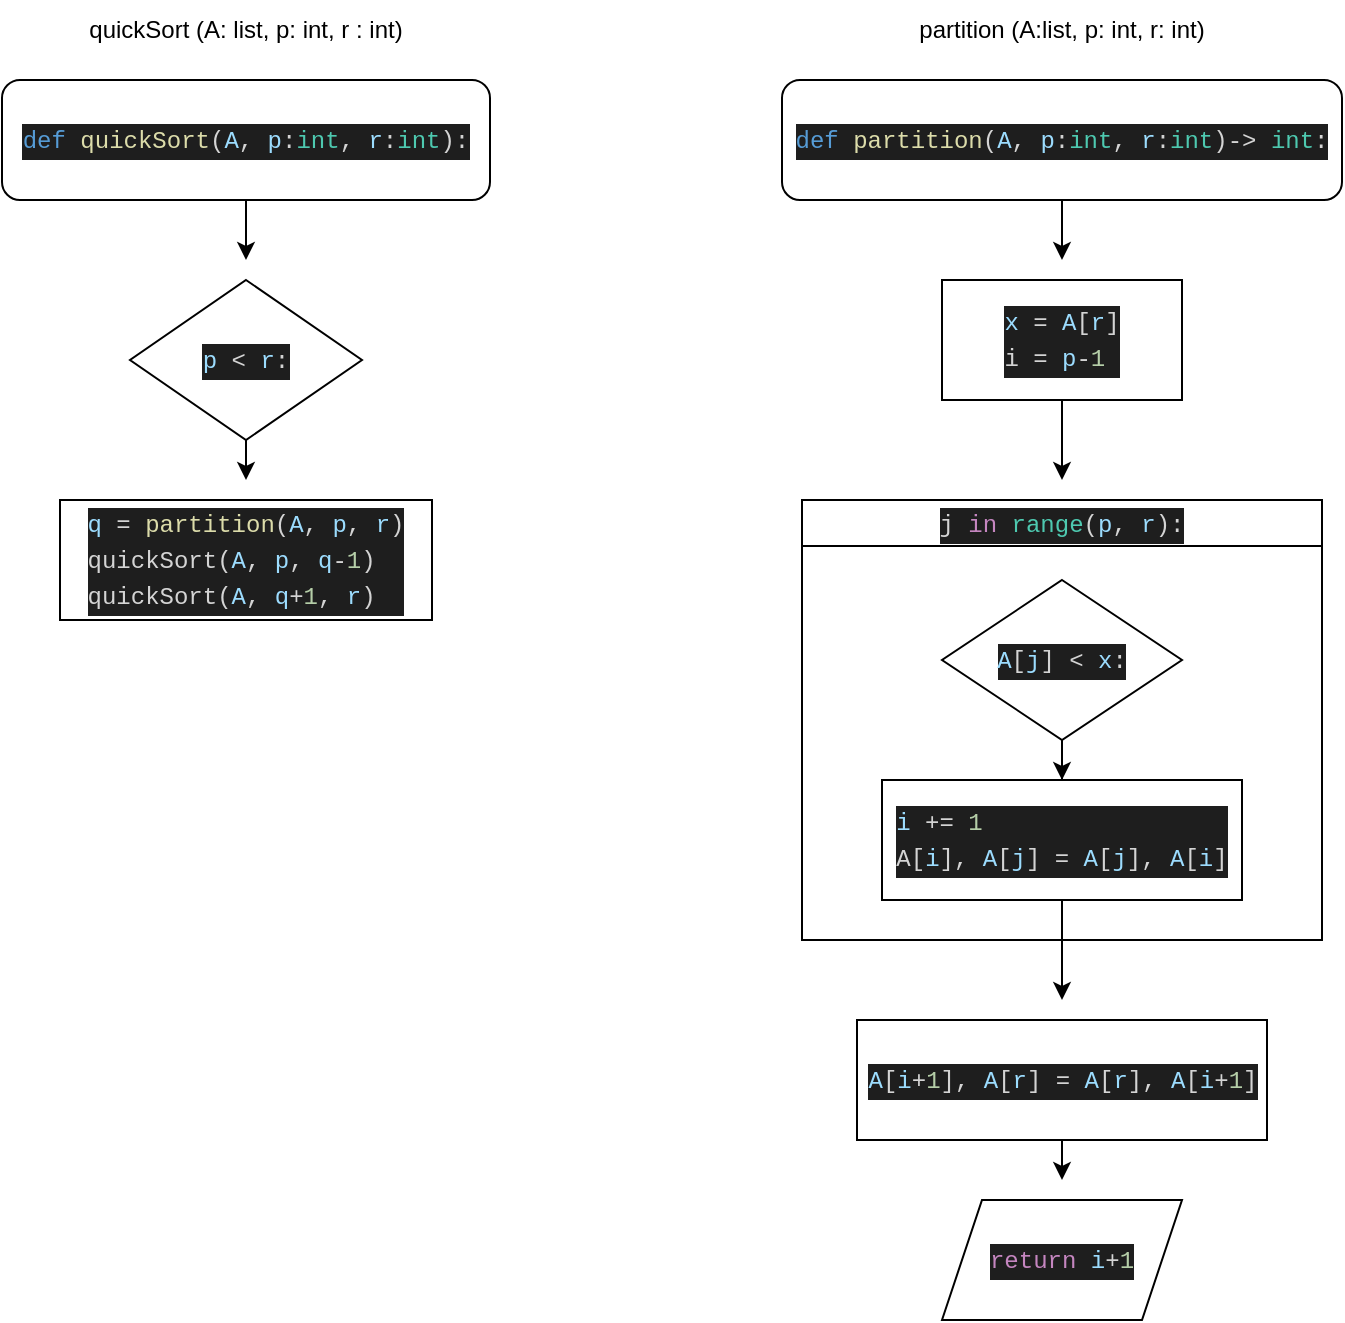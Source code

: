 <mxfile version="21.3.5" type="github">
  <diagram name="페이지-1" id="Wfo50TtqaVwdaEShhj2m">
    <mxGraphModel dx="953" dy="622" grid="1" gridSize="10" guides="1" tooltips="1" connect="1" arrows="1" fold="1" page="1" pageScale="1" pageWidth="827" pageHeight="1169" math="0" shadow="0">
      <root>
        <mxCell id="0" />
        <mxCell id="1" parent="0" />
        <mxCell id="9gQLVfKbo3vRu5gOLgc5-3" style="edgeStyle=orthogonalEdgeStyle;rounded=0;orthogonalLoop=1;jettySize=auto;html=1;exitX=0.5;exitY=1;exitDx=0;exitDy=0;" edge="1" parent="1" source="9gQLVfKbo3vRu5gOLgc5-1">
          <mxGeometry relative="1" as="geometry">
            <mxPoint x="202" y="190" as="targetPoint" />
          </mxGeometry>
        </mxCell>
        <mxCell id="9gQLVfKbo3vRu5gOLgc5-1" value="&lt;div style=&quot;font-style: normal; font-variant-caps: normal; font-weight: normal; letter-spacing: normal; text-align: start; text-indent: 0px; text-transform: none; word-spacing: 0px; -webkit-text-stroke-width: 0px; text-decoration: none; color: rgb(212, 212, 212); background-color: rgb(30, 30, 30); font-family: Menlo, Monaco, &amp;quot;Courier New&amp;quot;, monospace; font-size: 12px; line-height: 18px;&quot;&gt;&lt;div&gt;&lt;span style=&quot;color: rgb(86, 156, 214);&quot;&gt;def&lt;/span&gt;&lt;span style=&quot;color: rgb(212, 212, 212);&quot;&gt; &lt;/span&gt;&lt;span style=&quot;color: rgb(220, 220, 170);&quot;&gt;quickSort&lt;/span&gt;&lt;span style=&quot;color: rgb(212, 212, 212);&quot;&gt;(&lt;/span&gt;&lt;span style=&quot;color: rgb(156, 220, 254);&quot;&gt;A&lt;/span&gt;&lt;span style=&quot;color: rgb(212, 212, 212);&quot;&gt;, &lt;/span&gt;&lt;span style=&quot;color: rgb(156, 220, 254);&quot;&gt;p&lt;/span&gt;&lt;span style=&quot;color: rgb(212, 212, 212);&quot;&gt;:&lt;/span&gt;&lt;span style=&quot;color: rgb(78, 201, 176);&quot;&gt;int&lt;/span&gt;&lt;span style=&quot;color: rgb(212, 212, 212);&quot;&gt;, &lt;/span&gt;&lt;span style=&quot;color: rgb(156, 220, 254);&quot;&gt;r&lt;/span&gt;&lt;span style=&quot;color: rgb(212, 212, 212);&quot;&gt;:&lt;/span&gt;&lt;span style=&quot;color: rgb(78, 201, 176);&quot;&gt;int&lt;/span&gt;&lt;span style=&quot;color: rgb(212, 212, 212);&quot;&gt;):&lt;/span&gt;&lt;/div&gt;&lt;/div&gt;" style="rounded=1;whiteSpace=wrap;html=1;" vertex="1" parent="1">
          <mxGeometry x="80" y="100" width="244" height="60" as="geometry" />
        </mxCell>
        <mxCell id="9gQLVfKbo3vRu5gOLgc5-2" value="quickSort (A: list, p: int, r : int)" style="text;html=1;strokeColor=none;fillColor=none;align=center;verticalAlign=middle;whiteSpace=wrap;rounded=0;" vertex="1" parent="1">
          <mxGeometry x="97" y="60" width="210" height="30" as="geometry" />
        </mxCell>
        <mxCell id="9gQLVfKbo3vRu5gOLgc5-5" style="edgeStyle=orthogonalEdgeStyle;rounded=0;orthogonalLoop=1;jettySize=auto;html=1;exitX=0.5;exitY=1;exitDx=0;exitDy=0;" edge="1" parent="1" source="9gQLVfKbo3vRu5gOLgc5-4">
          <mxGeometry relative="1" as="geometry">
            <mxPoint x="202" y="300" as="targetPoint" />
          </mxGeometry>
        </mxCell>
        <mxCell id="9gQLVfKbo3vRu5gOLgc5-4" value="&lt;div style=&quot;font-style: normal; font-variant-caps: normal; font-weight: normal; letter-spacing: normal; text-align: start; text-indent: 0px; text-transform: none; word-spacing: 0px; -webkit-text-stroke-width: 0px; text-decoration: none; color: rgb(212, 212, 212); background-color: rgb(30, 30, 30); font-family: Menlo, Monaco, &amp;quot;Courier New&amp;quot;, monospace; font-size: 12px; line-height: 18px;&quot;&gt;&lt;div&gt;&lt;span style=&quot;color: rgb(156, 220, 254);&quot;&gt;p&lt;/span&gt;&lt;span style=&quot;color: rgb(212, 212, 212);&quot;&gt; &amp;lt; &lt;/span&gt;&lt;span style=&quot;color: rgb(156, 220, 254);&quot;&gt;r&lt;/span&gt;&lt;span style=&quot;color: rgb(212, 212, 212);&quot;&gt;:&lt;/span&gt;&lt;/div&gt;&lt;/div&gt;" style="rhombus;whiteSpace=wrap;html=1;" vertex="1" parent="1">
          <mxGeometry x="144" y="200" width="116" height="80" as="geometry" />
        </mxCell>
        <mxCell id="9gQLVfKbo3vRu5gOLgc5-6" value="&lt;div style=&quot;font-style: normal; font-variant-caps: normal; font-weight: normal; letter-spacing: normal; text-align: start; text-indent: 0px; text-transform: none; word-spacing: 0px; -webkit-text-stroke-width: 0px; text-decoration: none; color: rgb(212, 212, 212); background-color: rgb(30, 30, 30); font-family: Menlo, Monaco, &amp;quot;Courier New&amp;quot;, monospace; font-size: 12px; line-height: 18px;&quot;&gt;&lt;div&gt;&lt;span style=&quot;color: rgb(156, 220, 254);&quot;&gt;q&lt;/span&gt;&lt;span style=&quot;color: rgb(212, 212, 212);&quot;&gt; = &lt;/span&gt;&lt;span style=&quot;color: rgb(220, 220, 170);&quot;&gt;partition&lt;/span&gt;&lt;span style=&quot;color: rgb(212, 212, 212);&quot;&gt;(&lt;/span&gt;&lt;span style=&quot;color: rgb(156, 220, 254);&quot;&gt;A&lt;/span&gt;&lt;span style=&quot;color: rgb(212, 212, 212);&quot;&gt;, &lt;/span&gt;&lt;span style=&quot;color: rgb(156, 220, 254);&quot;&gt;p&lt;/span&gt;&lt;span style=&quot;color: rgb(212, 212, 212);&quot;&gt;, &lt;/span&gt;&lt;span style=&quot;color: rgb(156, 220, 254);&quot;&gt;r&lt;/span&gt;&lt;span style=&quot;color: rgb(212, 212, 212);&quot;&gt;)&lt;/span&gt;&lt;/div&gt;&lt;div&gt;&lt;div style=&quot;line-height: 18px;&quot;&gt;quickSort(&lt;span style=&quot;color: rgb(156, 220, 254);&quot;&gt;A&lt;/span&gt;, &lt;span style=&quot;color: rgb(156, 220, 254);&quot;&gt;p&lt;/span&gt;, &lt;span style=&quot;color: rgb(156, 220, 254);&quot;&gt;q&lt;/span&gt;-&lt;span style=&quot;color: rgb(181, 206, 168);&quot;&gt;1&lt;/span&gt;)&lt;/div&gt;&lt;/div&gt;&lt;div style=&quot;line-height: 18px;&quot;&gt;&lt;div style=&quot;line-height: 18px;&quot;&gt;quickSort(&lt;span style=&quot;color: rgb(156, 220, 254);&quot;&gt;A&lt;/span&gt;, &lt;span style=&quot;color: rgb(156, 220, 254);&quot;&gt;q&lt;/span&gt;+&lt;span style=&quot;color: rgb(181, 206, 168);&quot;&gt;1&lt;/span&gt;, &lt;span style=&quot;color: rgb(156, 220, 254);&quot;&gt;r&lt;/span&gt;)&lt;/div&gt;&lt;/div&gt;&lt;/div&gt;" style="rounded=0;whiteSpace=wrap;html=1;" vertex="1" parent="1">
          <mxGeometry x="109" y="310" width="186" height="60" as="geometry" />
        </mxCell>
        <mxCell id="9gQLVfKbo3vRu5gOLgc5-9" style="edgeStyle=orthogonalEdgeStyle;rounded=0;orthogonalLoop=1;jettySize=auto;html=1;exitX=0.5;exitY=1;exitDx=0;exitDy=0;" edge="1" parent="1" source="9gQLVfKbo3vRu5gOLgc5-7">
          <mxGeometry relative="1" as="geometry">
            <mxPoint x="610" y="190" as="targetPoint" />
          </mxGeometry>
        </mxCell>
        <mxCell id="9gQLVfKbo3vRu5gOLgc5-7" value="&lt;div style=&quot;font-style: normal; font-variant-caps: normal; font-weight: normal; letter-spacing: normal; text-align: start; text-indent: 0px; text-transform: none; word-spacing: 0px; -webkit-text-stroke-width: 0px; text-decoration: none; color: rgb(212, 212, 212); background-color: rgb(30, 30, 30); font-family: Menlo, Monaco, &amp;quot;Courier New&amp;quot;, monospace; font-size: 12px; line-height: 18px;&quot;&gt;&lt;div&gt;&lt;span style=&quot;color: rgb(86, 156, 214);&quot;&gt;def&lt;/span&gt;&lt;span style=&quot;color: rgb(212, 212, 212);&quot;&gt; &lt;/span&gt;&lt;span style=&quot;color: rgb(220, 220, 170);&quot;&gt;partition&lt;/span&gt;&lt;span style=&quot;color: rgb(212, 212, 212);&quot;&gt;(&lt;/span&gt;&lt;span style=&quot;color: rgb(156, 220, 254);&quot;&gt;A&lt;/span&gt;&lt;span style=&quot;color: rgb(212, 212, 212);&quot;&gt;, &lt;/span&gt;&lt;span style=&quot;color: rgb(156, 220, 254);&quot;&gt;p&lt;/span&gt;&lt;span style=&quot;color: rgb(212, 212, 212);&quot;&gt;:&lt;/span&gt;&lt;span style=&quot;color: rgb(78, 201, 176);&quot;&gt;int&lt;/span&gt;&lt;span style=&quot;color: rgb(212, 212, 212);&quot;&gt;, &lt;/span&gt;&lt;span style=&quot;color: rgb(156, 220, 254);&quot;&gt;r&lt;/span&gt;&lt;span style=&quot;color: rgb(212, 212, 212);&quot;&gt;:&lt;/span&gt;&lt;span style=&quot;color: rgb(78, 201, 176);&quot;&gt;int&lt;/span&gt;&lt;span style=&quot;color: rgb(212, 212, 212);&quot;&gt;)-&amp;gt; &lt;/span&gt;&lt;span style=&quot;color: rgb(78, 201, 176);&quot;&gt;int&lt;/span&gt;&lt;span style=&quot;color: rgb(212, 212, 212);&quot;&gt;: &lt;/span&gt;&lt;/div&gt;&lt;/div&gt;" style="rounded=1;whiteSpace=wrap;html=1;" vertex="1" parent="1">
          <mxGeometry x="470" y="100" width="280" height="60" as="geometry" />
        </mxCell>
        <mxCell id="9gQLVfKbo3vRu5gOLgc5-8" value="partition (A:list, p: int, r: int)" style="text;html=1;strokeColor=none;fillColor=none;align=center;verticalAlign=middle;whiteSpace=wrap;rounded=0;" vertex="1" parent="1">
          <mxGeometry x="510" y="60" width="200" height="30" as="geometry" />
        </mxCell>
        <mxCell id="9gQLVfKbo3vRu5gOLgc5-11" style="edgeStyle=orthogonalEdgeStyle;rounded=0;orthogonalLoop=1;jettySize=auto;html=1;exitX=0.5;exitY=1;exitDx=0;exitDy=0;" edge="1" parent="1" source="9gQLVfKbo3vRu5gOLgc5-10">
          <mxGeometry relative="1" as="geometry">
            <mxPoint x="610" y="300" as="targetPoint" />
          </mxGeometry>
        </mxCell>
        <mxCell id="9gQLVfKbo3vRu5gOLgc5-10" value="&lt;div style=&quot;font-style: normal; font-variant-caps: normal; font-weight: normal; letter-spacing: normal; text-align: start; text-indent: 0px; text-transform: none; word-spacing: 0px; -webkit-text-stroke-width: 0px; text-decoration: none; color: rgb(212, 212, 212); background-color: rgb(30, 30, 30); font-family: Menlo, Monaco, &amp;quot;Courier New&amp;quot;, monospace; font-size: 12px; line-height: 18px;&quot;&gt;&lt;div&gt;&lt;span style=&quot;color: rgb(156, 220, 254);&quot;&gt;x&lt;/span&gt;&lt;span style=&quot;color: rgb(212, 212, 212);&quot;&gt; = &lt;/span&gt;&lt;span style=&quot;color: rgb(156, 220, 254);&quot;&gt;A&lt;/span&gt;&lt;span style=&quot;color: rgb(212, 212, 212);&quot;&gt;[&lt;/span&gt;&lt;span style=&quot;color: rgb(156, 220, 254);&quot;&gt;r&lt;/span&gt;&lt;span style=&quot;color: rgb(212, 212, 212);&quot;&gt;]&lt;/span&gt;&lt;/div&gt;&lt;div&gt;&lt;div style=&quot;line-height: 18px;&quot;&gt;i = &lt;span style=&quot;color: rgb(156, 220, 254);&quot;&gt;p&lt;/span&gt;-&lt;span style=&quot;color: rgb(181, 206, 168);&quot;&gt;1&lt;/span&gt;&lt;/div&gt;&lt;/div&gt;&lt;/div&gt;" style="rounded=0;whiteSpace=wrap;html=1;" vertex="1" parent="1">
          <mxGeometry x="550" y="200" width="120" height="60" as="geometry" />
        </mxCell>
        <mxCell id="9gQLVfKbo3vRu5gOLgc5-12" value="&lt;div style=&quot;font-weight: normal; text-align: start; color: rgb(212, 212, 212); background-color: rgb(30, 30, 30); font-family: Menlo, Monaco, &amp;quot;Courier New&amp;quot;, monospace; line-height: 18px;&quot;&gt;j &lt;span style=&quot;color: rgb(197, 134, 192);&quot;&gt;in&lt;/span&gt; &lt;span style=&quot;color: rgb(78, 201, 176);&quot;&gt;range&lt;/span&gt;(&lt;span style=&quot;color: rgb(156, 220, 254);&quot;&gt;p&lt;/span&gt;, &lt;span style=&quot;color: rgb(156, 220, 254);&quot;&gt;r&lt;/span&gt;):&lt;/div&gt;" style="swimlane;whiteSpace=wrap;html=1;" vertex="1" parent="1">
          <mxGeometry x="480" y="310" width="260" height="220" as="geometry" />
        </mxCell>
        <mxCell id="9gQLVfKbo3vRu5gOLgc5-13" value="&lt;div style=&quot;font-style: normal; font-variant-caps: normal; font-weight: normal; letter-spacing: normal; text-align: start; text-indent: 0px; text-transform: none; word-spacing: 0px; -webkit-text-stroke-width: 0px; text-decoration: none; color: rgb(212, 212, 212); background-color: rgb(30, 30, 30); font-family: Menlo, Monaco, &amp;quot;Courier New&amp;quot;, monospace; font-size: 12px; line-height: 18px;&quot;&gt;&lt;div&gt;&lt;span style=&quot;color: rgb(156, 220, 254);&quot;&gt;A&lt;/span&gt;&lt;span style=&quot;color: rgb(212, 212, 212);&quot;&gt;[&lt;/span&gt;&lt;span style=&quot;color: rgb(156, 220, 254);&quot;&gt;j&lt;/span&gt;&lt;span style=&quot;color: rgb(212, 212, 212);&quot;&gt;] &amp;lt; &lt;/span&gt;&lt;span style=&quot;color: rgb(156, 220, 254);&quot;&gt;x&lt;/span&gt;&lt;span style=&quot;color: rgb(212, 212, 212);&quot;&gt;:&lt;/span&gt;&lt;/div&gt;&lt;/div&gt;" style="rhombus;whiteSpace=wrap;html=1;" vertex="1" parent="9gQLVfKbo3vRu5gOLgc5-12">
          <mxGeometry x="70" y="40" width="120" height="80" as="geometry" />
        </mxCell>
        <mxCell id="9gQLVfKbo3vRu5gOLgc5-16" style="edgeStyle=orthogonalEdgeStyle;rounded=0;orthogonalLoop=1;jettySize=auto;html=1;exitX=0.5;exitY=1;exitDx=0;exitDy=0;" edge="1" parent="9gQLVfKbo3vRu5gOLgc5-12" source="9gQLVfKbo3vRu5gOLgc5-15">
          <mxGeometry relative="1" as="geometry">
            <mxPoint x="130" y="250" as="targetPoint" />
          </mxGeometry>
        </mxCell>
        <mxCell id="9gQLVfKbo3vRu5gOLgc5-15" value="&lt;div style=&quot;font-style: normal; font-variant-caps: normal; font-weight: normal; letter-spacing: normal; text-align: start; text-indent: 0px; text-transform: none; word-spacing: 0px; -webkit-text-stroke-width: 0px; text-decoration: none; color: rgb(212, 212, 212); background-color: rgb(30, 30, 30); font-family: Menlo, Monaco, &amp;quot;Courier New&amp;quot;, monospace; font-size: 12px; line-height: 18px;&quot;&gt;&lt;div&gt;&lt;span style=&quot;color: rgb(156, 220, 254);&quot;&gt;i&lt;/span&gt;&lt;span style=&quot;color: rgb(212, 212, 212);&quot;&gt; += &lt;/span&gt;&lt;span style=&quot;color: rgb(181, 206, 168);&quot;&gt;1&lt;/span&gt;&lt;/div&gt;&lt;div&gt;&lt;div style=&quot;line-height: 18px;&quot;&gt;A[&lt;span style=&quot;color: rgb(156, 220, 254);&quot;&gt;i&lt;/span&gt;], &lt;span style=&quot;color: rgb(156, 220, 254);&quot;&gt;A&lt;/span&gt;[&lt;span style=&quot;color: rgb(156, 220, 254);&quot;&gt;j&lt;/span&gt;] = &lt;span style=&quot;color: rgb(156, 220, 254);&quot;&gt;A&lt;/span&gt;[&lt;span style=&quot;color: rgb(156, 220, 254);&quot;&gt;j&lt;/span&gt;], &lt;span style=&quot;color: rgb(156, 220, 254);&quot;&gt;A&lt;/span&gt;[&lt;span style=&quot;color: rgb(156, 220, 254);&quot;&gt;i&lt;/span&gt;]&lt;/div&gt;&lt;/div&gt;&lt;/div&gt;" style="rounded=0;whiteSpace=wrap;html=1;" vertex="1" parent="9gQLVfKbo3vRu5gOLgc5-12">
          <mxGeometry x="40" y="140" width="180" height="60" as="geometry" />
        </mxCell>
        <mxCell id="9gQLVfKbo3vRu5gOLgc5-14" style="edgeStyle=orthogonalEdgeStyle;rounded=0;orthogonalLoop=1;jettySize=auto;html=1;exitX=0.5;exitY=1;exitDx=0;exitDy=0;" edge="1" parent="9gQLVfKbo3vRu5gOLgc5-12" source="9gQLVfKbo3vRu5gOLgc5-13" target="9gQLVfKbo3vRu5gOLgc5-15">
          <mxGeometry relative="1" as="geometry">
            <mxPoint x="100" y="140" as="targetPoint" />
          </mxGeometry>
        </mxCell>
        <mxCell id="9gQLVfKbo3vRu5gOLgc5-18" style="edgeStyle=orthogonalEdgeStyle;rounded=0;orthogonalLoop=1;jettySize=auto;html=1;exitX=0.5;exitY=1;exitDx=0;exitDy=0;" edge="1" parent="1" source="9gQLVfKbo3vRu5gOLgc5-17">
          <mxGeometry relative="1" as="geometry">
            <mxPoint x="610" y="650" as="targetPoint" />
          </mxGeometry>
        </mxCell>
        <mxCell id="9gQLVfKbo3vRu5gOLgc5-17" value="&lt;div style=&quot;font-style: normal; font-variant-caps: normal; font-weight: normal; letter-spacing: normal; text-align: start; text-indent: 0px; text-transform: none; word-spacing: 0px; -webkit-text-stroke-width: 0px; text-decoration: none; color: rgb(212, 212, 212); background-color: rgb(30, 30, 30); font-family: Menlo, Monaco, &amp;quot;Courier New&amp;quot;, monospace; font-size: 12px; line-height: 18px;&quot;&gt;&lt;div&gt;&lt;span style=&quot;color: rgb(156, 220, 254);&quot;&gt;A&lt;/span&gt;&lt;span style=&quot;color: rgb(212, 212, 212);&quot;&gt;[&lt;/span&gt;&lt;span style=&quot;color: rgb(156, 220, 254);&quot;&gt;i&lt;/span&gt;&lt;span style=&quot;color: rgb(212, 212, 212);&quot;&gt;+&lt;/span&gt;&lt;span style=&quot;color: rgb(181, 206, 168);&quot;&gt;1&lt;/span&gt;&lt;span style=&quot;color: rgb(212, 212, 212);&quot;&gt;], &lt;/span&gt;&lt;span style=&quot;color: rgb(156, 220, 254);&quot;&gt;A&lt;/span&gt;&lt;span style=&quot;color: rgb(212, 212, 212);&quot;&gt;[&lt;/span&gt;&lt;span style=&quot;color: rgb(156, 220, 254);&quot;&gt;r&lt;/span&gt;&lt;span style=&quot;color: rgb(212, 212, 212);&quot;&gt;] = &lt;/span&gt;&lt;span style=&quot;color: rgb(156, 220, 254);&quot;&gt;A&lt;/span&gt;&lt;span style=&quot;color: rgb(212, 212, 212);&quot;&gt;[&lt;/span&gt;&lt;span style=&quot;color: rgb(156, 220, 254);&quot;&gt;r&lt;/span&gt;&lt;span style=&quot;color: rgb(212, 212, 212);&quot;&gt;], &lt;/span&gt;&lt;span style=&quot;color: rgb(156, 220, 254);&quot;&gt;A&lt;/span&gt;&lt;span style=&quot;color: rgb(212, 212, 212);&quot;&gt;[&lt;/span&gt;&lt;span style=&quot;color: rgb(156, 220, 254);&quot;&gt;i&lt;/span&gt;&lt;span style=&quot;color: rgb(212, 212, 212);&quot;&gt;+&lt;/span&gt;&lt;span style=&quot;color: rgb(181, 206, 168);&quot;&gt;1&lt;/span&gt;&lt;span style=&quot;color: rgb(212, 212, 212);&quot;&gt;]&lt;/span&gt;&lt;/div&gt;&lt;/div&gt;" style="rounded=0;whiteSpace=wrap;html=1;" vertex="1" parent="1">
          <mxGeometry x="507.5" y="570" width="205" height="60" as="geometry" />
        </mxCell>
        <mxCell id="9gQLVfKbo3vRu5gOLgc5-19" value="&lt;div style=&quot;font-style: normal; font-variant-caps: normal; font-weight: normal; letter-spacing: normal; text-align: start; text-indent: 0px; text-transform: none; word-spacing: 0px; -webkit-text-stroke-width: 0px; text-decoration: none; color: rgb(212, 212, 212); background-color: rgb(30, 30, 30); font-family: Menlo, Monaco, &amp;quot;Courier New&amp;quot;, monospace; font-size: 12px; line-height: 18px;&quot;&gt;&lt;div&gt;&lt;span style=&quot;color: rgb(197, 134, 192);&quot;&gt;return&lt;/span&gt;&lt;span style=&quot;color: rgb(212, 212, 212);&quot;&gt; &lt;/span&gt;&lt;span style=&quot;color: rgb(156, 220, 254);&quot;&gt;i&lt;/span&gt;&lt;span style=&quot;color: rgb(212, 212, 212);&quot;&gt;+&lt;/span&gt;&lt;span style=&quot;color: rgb(181, 206, 168);&quot;&gt;1&lt;/span&gt;&lt;/div&gt;&lt;/div&gt;" style="shape=parallelogram;perimeter=parallelogramPerimeter;whiteSpace=wrap;html=1;fixedSize=1;" vertex="1" parent="1">
          <mxGeometry x="550" y="660" width="120" height="60" as="geometry" />
        </mxCell>
      </root>
    </mxGraphModel>
  </diagram>
</mxfile>
